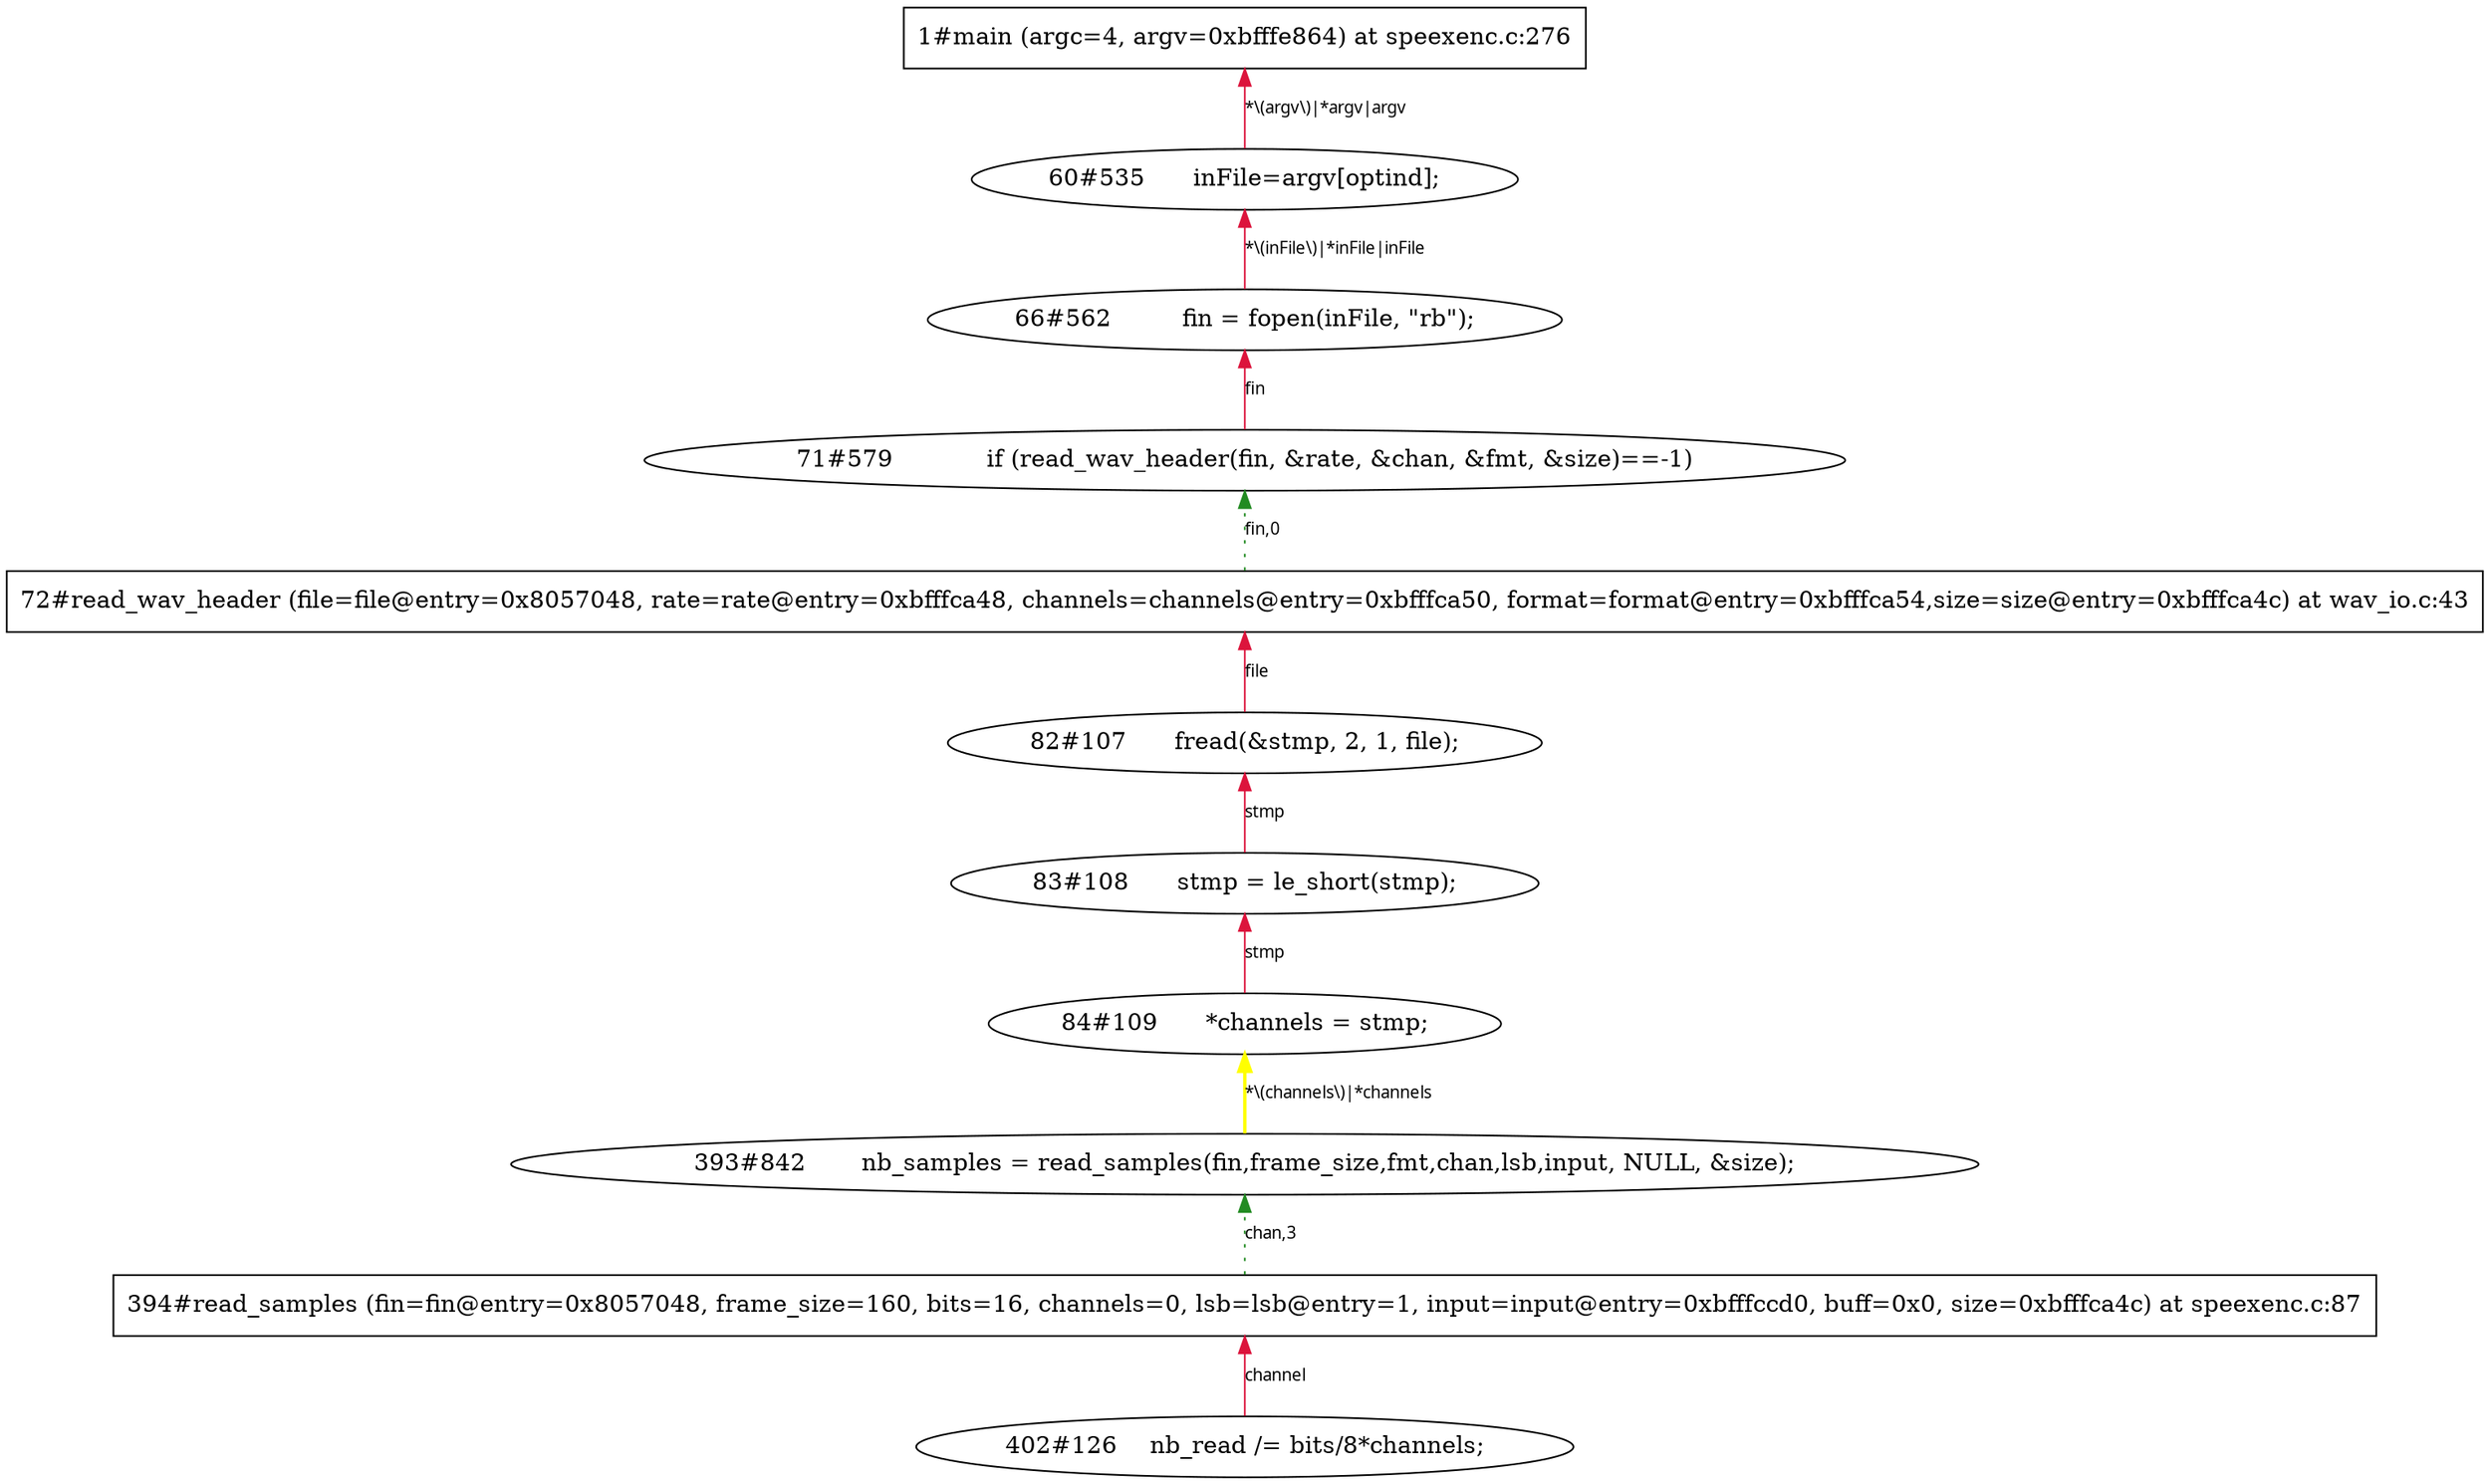 digraph tiantgraph{
rankdir="BT";
"1#main (argc=4, argv=0xbfffe864) at speexenc.c:276"[shape="record"];
"66#562	      fin = fopen(inFile, \"rb\");";
"71#579	         if (read_wav_header(fin, &rate, &chan, &fmt, &size)==-1)";
"82#107	   fread(&stmp, 2, 1, file);";
"393#842	      nb_samples = read_samples(fin,frame_size,fmt,chan,lsb,input, NULL, &size);";
"394#read_samples (fin=fin@entry=0x8057048, frame_size=160, bits=16, channels=0, lsb=lsb@entry=1, input=input@entry=0xbfffccd0, buff=0x0, size=0xbfffca4c) at speexenc.c:87"[shape="record"];
"72#read_wav_header (file=file@entry=0x8057048, rate=rate@entry=0xbfffca48, channels=channels@entry=0xbfffca50, format=format@entry=0xbfffca54,size=size@entry=0xbfffca4c) at wav_io.c:43"[shape="record"];
"402#126	   nb_read /= bits/8*channels;";
"83#108	   stmp = le_short(stmp);";
"84#109	   *channels = stmp;";
"60#535	   inFile=argv[optind];";
edge [fontname = "Verdana", fontsize = 10, color="crimson", style="solid"];
"66#562	      fin = fopen(inFile, \"rb\");"->"60#535	   inFile=argv[optind];"[label="*\\(inFile\\)|*inFile|inFile"];
"71#579	         if (read_wav_header(fin, &rate, &chan, &fmt, &size)==-1)"->"66#562	      fin = fopen(inFile, \"rb\");"[label="fin"];
"82#107	   fread(&stmp, 2, 1, file);"->"72#read_wav_header (file=file@entry=0x8057048, rate=rate@entry=0xbfffca48, channels=channels@entry=0xbfffca50, format=format@entry=0xbfffca54,size=size@entry=0xbfffca4c) at wav_io.c:43"[label="file"];
"402#126	   nb_read /= bits/8*channels;"->"394#read_samples (fin=fin@entry=0x8057048, frame_size=160, bits=16, channels=0, lsb=lsb@entry=1, input=input@entry=0xbfffccd0, buff=0x0, size=0xbfffca4c) at speexenc.c:87"[label="channel"];
"83#108	   stmp = le_short(stmp);"->"82#107	   fread(&stmp, 2, 1, file);"[label="stmp"];
"84#109	   *channels = stmp;"->"83#108	   stmp = le_short(stmp);"[label="stmp"];
"60#535	   inFile=argv[optind];"->"1#main (argc=4, argv=0xbfffe864) at speexenc.c:276"[label="*\\(argv\\)|*argv|argv"];
"393#842	      nb_samples = read_samples(fin,frame_size,fmt,chan,lsb,input, NULL, &size);"->"84#109	   *channels = stmp;"[label="*\\(channels\\)|*channels",style="bold", color="yellow"];
"394#read_samples (fin=fin@entry=0x8057048, frame_size=160, bits=16, channels=0, lsb=lsb@entry=1, input=input@entry=0xbfffccd0, buff=0x0, size=0xbfffca4c) at speexenc.c:87"->"393#842	      nb_samples = read_samples(fin,frame_size,fmt,chan,lsb,input, NULL, &size);"[label="chan,3",style="dotted", color="forestgreen"];
"72#read_wav_header (file=file@entry=0x8057048, rate=rate@entry=0xbfffca48, channels=channels@entry=0xbfffca50, format=format@entry=0xbfffca54,size=size@entry=0xbfffca4c) at wav_io.c:43"->"71#579	         if (read_wav_header(fin, &rate, &chan, &fmt, &size)==-1)"[label="fin,0",style="dotted", color="forestgreen"];
}